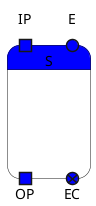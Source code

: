 {
  "sha1": "ciej1h9p379xvv8w9jlye1vn7ks5zoj",
  "insertion": {
    "when": "2024-06-01T09:03:01.470Z",
    "url": "https://github.com/plantuml/plantuml/issues/1269",
    "user": "plantuml@gmail.com"
  }
}
@startuml
skinparam {
  ' Pink background just to have easy detection if transparency works.
  StateBackgroundColor blue
}    
hide empty description
state S {
    state E <<entryPoint>>
    state EC <<exitPoint>>
    
    state IP <<inputPin>>
    state OP <<outputPin>>
}
@enduml

